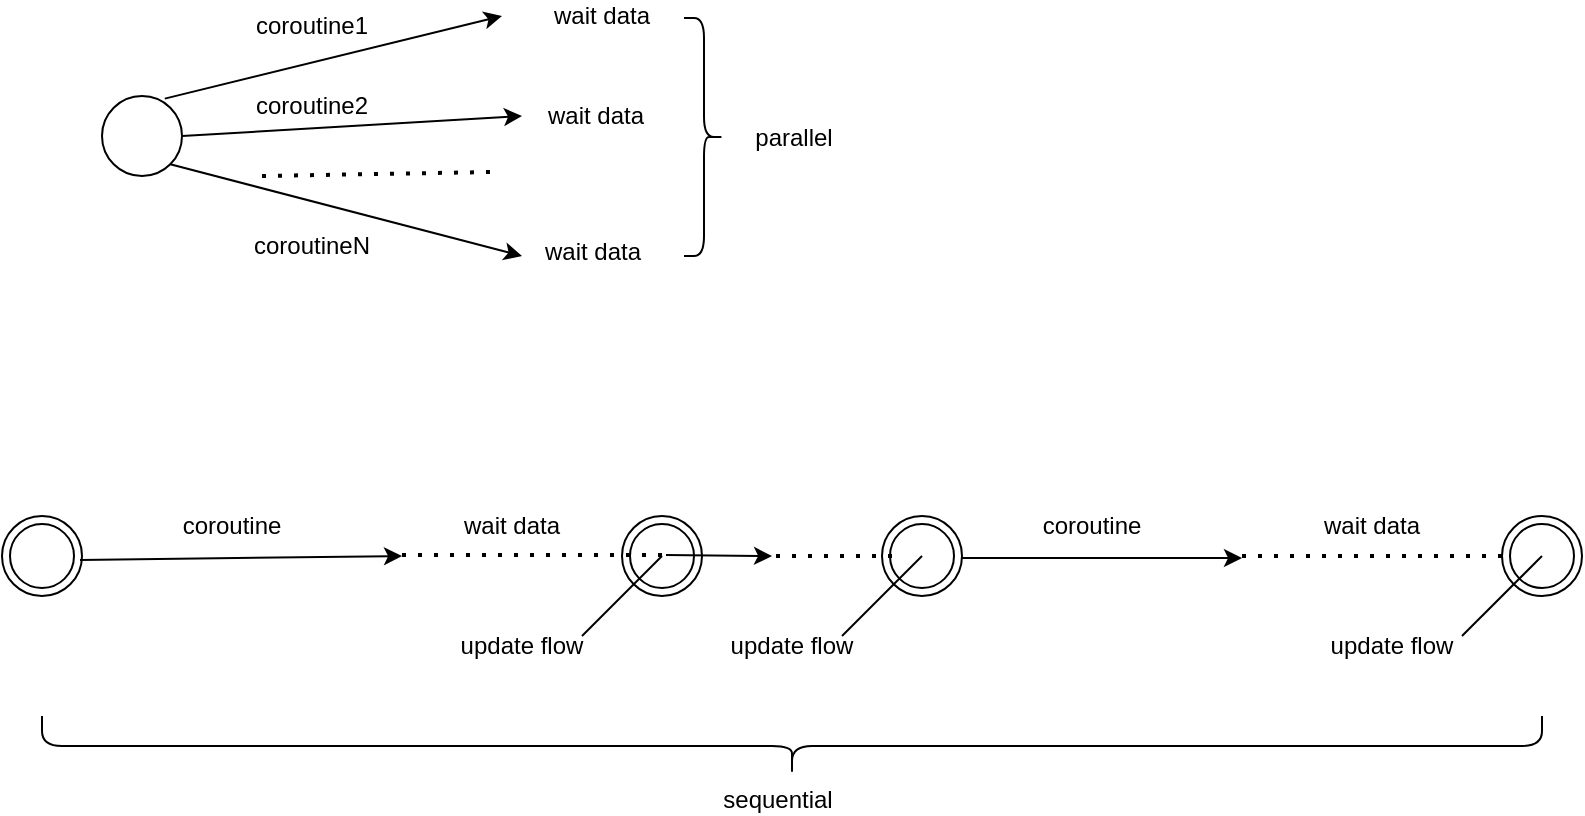 <mxfile version="24.4.10" type="github">
  <diagram name="Pagină-1" id="sLzx4GGvLke_HAknfn0S">
    <mxGraphModel dx="1050" dy="609" grid="0" gridSize="10" guides="1" tooltips="1" connect="1" arrows="1" fold="1" page="1" pageScale="1" pageWidth="827" pageHeight="1169" math="0" shadow="0">
      <root>
        <mxCell id="0" />
        <mxCell id="1" parent="0" />
        <mxCell id="mSZfPLE60trjO65rIiRt-1" value="" style="ellipse;whiteSpace=wrap;html=1;aspect=fixed;" vertex="1" parent="1">
          <mxGeometry x="80" y="190" width="40" height="40" as="geometry" />
        </mxCell>
        <mxCell id="mSZfPLE60trjO65rIiRt-2" value="" style="endArrow=classic;html=1;rounded=0;exitX=0.785;exitY=0.033;exitDx=0;exitDy=0;exitPerimeter=0;" edge="1" parent="1" source="mSZfPLE60trjO65rIiRt-1">
          <mxGeometry width="50" height="50" relative="1" as="geometry">
            <mxPoint x="390" y="340" as="sourcePoint" />
            <mxPoint x="280" y="150" as="targetPoint" />
          </mxGeometry>
        </mxCell>
        <mxCell id="mSZfPLE60trjO65rIiRt-4" value="" style="endArrow=none;dashed=1;html=1;dashPattern=1 3;strokeWidth=2;rounded=0;" edge="1" parent="1">
          <mxGeometry width="50" height="50" relative="1" as="geometry">
            <mxPoint x="160" y="230" as="sourcePoint" />
            <mxPoint x="275" y="228" as="targetPoint" />
          </mxGeometry>
        </mxCell>
        <mxCell id="mSZfPLE60trjO65rIiRt-5" value="coroutine1" style="text;strokeColor=none;align=center;fillColor=none;html=1;verticalAlign=middle;whiteSpace=wrap;rounded=0;" vertex="1" parent="1">
          <mxGeometry x="160" y="150" width="50" height="10" as="geometry" />
        </mxCell>
        <mxCell id="mSZfPLE60trjO65rIiRt-8" value="" style="endArrow=classic;html=1;rounded=0;exitX=1;exitY=1;exitDx=0;exitDy=0;" edge="1" parent="1" source="mSZfPLE60trjO65rIiRt-1">
          <mxGeometry width="50" height="50" relative="1" as="geometry">
            <mxPoint x="150" y="282" as="sourcePoint" />
            <mxPoint x="290" y="270" as="targetPoint" />
          </mxGeometry>
        </mxCell>
        <mxCell id="mSZfPLE60trjO65rIiRt-9" value="" style="endArrow=classic;html=1;rounded=0;exitX=1;exitY=0.5;exitDx=0;exitDy=0;" edge="1" parent="1" source="mSZfPLE60trjO65rIiRt-1">
          <mxGeometry width="50" height="50" relative="1" as="geometry">
            <mxPoint x="130" y="212" as="sourcePoint" />
            <mxPoint x="290" y="200" as="targetPoint" />
          </mxGeometry>
        </mxCell>
        <mxCell id="mSZfPLE60trjO65rIiRt-11" value="coroutine2" style="text;strokeColor=none;align=center;fillColor=none;html=1;verticalAlign=middle;whiteSpace=wrap;rounded=0;" vertex="1" parent="1">
          <mxGeometry x="160" y="190" width="50" height="10" as="geometry" />
        </mxCell>
        <mxCell id="mSZfPLE60trjO65rIiRt-12" value="coroutineN" style="text;strokeColor=none;align=center;fillColor=none;html=1;verticalAlign=middle;whiteSpace=wrap;rounded=0;" vertex="1" parent="1">
          <mxGeometry x="160" y="260" width="50" height="10" as="geometry" />
        </mxCell>
        <mxCell id="mSZfPLE60trjO65rIiRt-15" value="wait data" style="text;strokeColor=none;align=center;fillColor=none;html=1;verticalAlign=middle;whiteSpace=wrap;rounded=0;" vertex="1" parent="1">
          <mxGeometry x="300" y="145" width="60" height="10" as="geometry" />
        </mxCell>
        <mxCell id="mSZfPLE60trjO65rIiRt-16" value="wait data" style="text;strokeColor=none;align=center;fillColor=none;html=1;verticalAlign=middle;whiteSpace=wrap;rounded=0;" vertex="1" parent="1">
          <mxGeometry x="300" y="195" width="54" height="10" as="geometry" />
        </mxCell>
        <mxCell id="mSZfPLE60trjO65rIiRt-17" value="wait data" style="text;strokeColor=none;align=center;fillColor=none;html=1;verticalAlign=middle;whiteSpace=wrap;rounded=0;" vertex="1" parent="1">
          <mxGeometry x="297" y="263" width="57" height="10" as="geometry" />
        </mxCell>
        <mxCell id="mSZfPLE60trjO65rIiRt-21" value="" style="shape=curlyBracket;whiteSpace=wrap;html=1;rounded=1;flipH=1;labelPosition=right;verticalLabelPosition=middle;align=left;verticalAlign=middle;size=0.5;" vertex="1" parent="1">
          <mxGeometry x="371" y="151" width="20" height="119" as="geometry" />
        </mxCell>
        <mxCell id="mSZfPLE60trjO65rIiRt-22" value="parallel" style="text;strokeColor=none;align=center;fillColor=none;html=1;verticalAlign=middle;whiteSpace=wrap;rounded=0;" vertex="1" parent="1">
          <mxGeometry x="391" y="205.5" width="70" height="10" as="geometry" />
        </mxCell>
        <mxCell id="mSZfPLE60trjO65rIiRt-23" value="" style="ellipse;shape=doubleEllipse;whiteSpace=wrap;html=1;aspect=fixed;" vertex="1" parent="1">
          <mxGeometry x="30" y="400" width="40" height="40" as="geometry" />
        </mxCell>
        <mxCell id="mSZfPLE60trjO65rIiRt-24" value="" style="ellipse;shape=doubleEllipse;whiteSpace=wrap;html=1;aspect=fixed;" vertex="1" parent="1">
          <mxGeometry x="470" y="400" width="40" height="40" as="geometry" />
        </mxCell>
        <mxCell id="mSZfPLE60trjO65rIiRt-25" value="" style="ellipse;shape=doubleEllipse;whiteSpace=wrap;html=1;aspect=fixed;" vertex="1" parent="1">
          <mxGeometry x="340" y="400" width="40" height="40" as="geometry" />
        </mxCell>
        <mxCell id="mSZfPLE60trjO65rIiRt-27" value="" style="endArrow=classic;html=1;rounded=0;exitX=0.785;exitY=0.033;exitDx=0;exitDy=0;exitPerimeter=0;" edge="1" parent="1">
          <mxGeometry width="50" height="50" relative="1" as="geometry">
            <mxPoint x="69" y="422" as="sourcePoint" />
            <mxPoint x="230" y="420" as="targetPoint" />
          </mxGeometry>
        </mxCell>
        <mxCell id="mSZfPLE60trjO65rIiRt-28" value="" style="endArrow=none;dashed=1;html=1;dashPattern=1 3;strokeWidth=2;rounded=0;" edge="1" parent="1">
          <mxGeometry width="50" height="50" relative="1" as="geometry">
            <mxPoint x="230" y="419.5" as="sourcePoint" />
            <mxPoint x="360" y="419.5" as="targetPoint" />
          </mxGeometry>
        </mxCell>
        <mxCell id="mSZfPLE60trjO65rIiRt-29" value="coroutine" style="text;strokeColor=none;align=center;fillColor=none;html=1;verticalAlign=middle;whiteSpace=wrap;rounded=0;" vertex="1" parent="1">
          <mxGeometry x="120" y="400" width="50" height="10" as="geometry" />
        </mxCell>
        <mxCell id="mSZfPLE60trjO65rIiRt-33" value="" style="endArrow=classic;html=1;rounded=0;exitX=0.785;exitY=0.033;exitDx=0;exitDy=0;exitPerimeter=0;" edge="1" parent="1">
          <mxGeometry width="50" height="50" relative="1" as="geometry">
            <mxPoint x="510" y="421" as="sourcePoint" />
            <mxPoint x="650" y="421" as="targetPoint" />
          </mxGeometry>
        </mxCell>
        <mxCell id="mSZfPLE60trjO65rIiRt-34" value="" style="endArrow=none;dashed=1;html=1;dashPattern=1 3;strokeWidth=2;rounded=0;" edge="1" parent="1">
          <mxGeometry width="50" height="50" relative="1" as="geometry">
            <mxPoint x="417" y="420" as="sourcePoint" />
            <mxPoint x="480" y="420" as="targetPoint" />
          </mxGeometry>
        </mxCell>
        <mxCell id="mSZfPLE60trjO65rIiRt-35" value="wait data" style="text;strokeColor=none;align=center;fillColor=none;html=1;verticalAlign=middle;whiteSpace=wrap;rounded=0;" vertex="1" parent="1">
          <mxGeometry x="230" y="400" width="110" height="10" as="geometry" />
        </mxCell>
        <mxCell id="mSZfPLE60trjO65rIiRt-36" value="" style="shape=curlyBracket;whiteSpace=wrap;html=1;rounded=1;flipH=1;labelPosition=right;verticalLabelPosition=middle;align=left;verticalAlign=middle;direction=north;" vertex="1" parent="1">
          <mxGeometry x="50" y="500" width="750" height="30" as="geometry" />
        </mxCell>
        <mxCell id="mSZfPLE60trjO65rIiRt-38" value="sequential" style="text;strokeColor=none;align=center;fillColor=none;html=1;verticalAlign=middle;whiteSpace=wrap;rounded=0;" vertex="1" parent="1">
          <mxGeometry x="383" y="537" width="70" height="10" as="geometry" />
        </mxCell>
        <mxCell id="mSZfPLE60trjO65rIiRt-39" value="coroutine" style="text;strokeColor=none;align=center;fillColor=none;html=1;verticalAlign=middle;whiteSpace=wrap;rounded=0;" vertex="1" parent="1">
          <mxGeometry x="550" y="400" width="50" height="10" as="geometry" />
        </mxCell>
        <mxCell id="mSZfPLE60trjO65rIiRt-44" value="" style="endArrow=none;html=1;rounded=0;" edge="1" parent="1">
          <mxGeometry width="50" height="50" relative="1" as="geometry">
            <mxPoint x="320" y="460" as="sourcePoint" />
            <mxPoint x="360" y="420" as="targetPoint" />
          </mxGeometry>
        </mxCell>
        <mxCell id="mSZfPLE60trjO65rIiRt-45" value="update flow" style="text;strokeColor=none;align=center;fillColor=none;html=1;verticalAlign=middle;whiteSpace=wrap;rounded=0;" vertex="1" parent="1">
          <mxGeometry x="250" y="460" width="80" height="10" as="geometry" />
        </mxCell>
        <mxCell id="mSZfPLE60trjO65rIiRt-47" value="" style="endArrow=none;dashed=1;html=1;dashPattern=1 3;strokeWidth=2;rounded=0;entryX=0;entryY=0.5;entryDx=0;entryDy=0;" edge="1" parent="1" target="mSZfPLE60trjO65rIiRt-51">
          <mxGeometry width="50" height="50" relative="1" as="geometry">
            <mxPoint x="650" y="420" as="sourcePoint" />
            <mxPoint x="760" y="420" as="targetPoint" />
          </mxGeometry>
        </mxCell>
        <mxCell id="mSZfPLE60trjO65rIiRt-48" value="" style="endArrow=classic;html=1;rounded=0;" edge="1" parent="1">
          <mxGeometry width="50" height="50" relative="1" as="geometry">
            <mxPoint x="362" y="419.5" as="sourcePoint" />
            <mxPoint x="415" y="420" as="targetPoint" />
          </mxGeometry>
        </mxCell>
        <mxCell id="mSZfPLE60trjO65rIiRt-51" value="" style="ellipse;shape=doubleEllipse;whiteSpace=wrap;html=1;aspect=fixed;" vertex="1" parent="1">
          <mxGeometry x="780" y="400" width="40" height="40" as="geometry" />
        </mxCell>
        <mxCell id="mSZfPLE60trjO65rIiRt-53" value="wait data" style="text;strokeColor=none;align=center;fillColor=none;html=1;verticalAlign=middle;whiteSpace=wrap;rounded=0;" vertex="1" parent="1">
          <mxGeometry x="660" y="400" width="110" height="10" as="geometry" />
        </mxCell>
        <mxCell id="mSZfPLE60trjO65rIiRt-54" value="" style="endArrow=none;html=1;rounded=0;" edge="1" parent="1">
          <mxGeometry width="50" height="50" relative="1" as="geometry">
            <mxPoint x="760" y="460" as="sourcePoint" />
            <mxPoint x="800" y="420" as="targetPoint" />
          </mxGeometry>
        </mxCell>
        <mxCell id="mSZfPLE60trjO65rIiRt-55" value="update flow" style="text;strokeColor=none;align=center;fillColor=none;html=1;verticalAlign=middle;whiteSpace=wrap;rounded=0;" vertex="1" parent="1">
          <mxGeometry x="690" y="460" width="70" height="10" as="geometry" />
        </mxCell>
        <mxCell id="mSZfPLE60trjO65rIiRt-59" value="" style="endArrow=none;html=1;rounded=0;" edge="1" parent="1">
          <mxGeometry width="50" height="50" relative="1" as="geometry">
            <mxPoint x="450" y="460" as="sourcePoint" />
            <mxPoint x="490" y="420" as="targetPoint" />
          </mxGeometry>
        </mxCell>
        <mxCell id="mSZfPLE60trjO65rIiRt-60" value="update flow" style="text;strokeColor=none;align=center;fillColor=none;html=1;verticalAlign=middle;whiteSpace=wrap;rounded=0;" vertex="1" parent="1">
          <mxGeometry x="385" y="460" width="80" height="10" as="geometry" />
        </mxCell>
      </root>
    </mxGraphModel>
  </diagram>
</mxfile>
